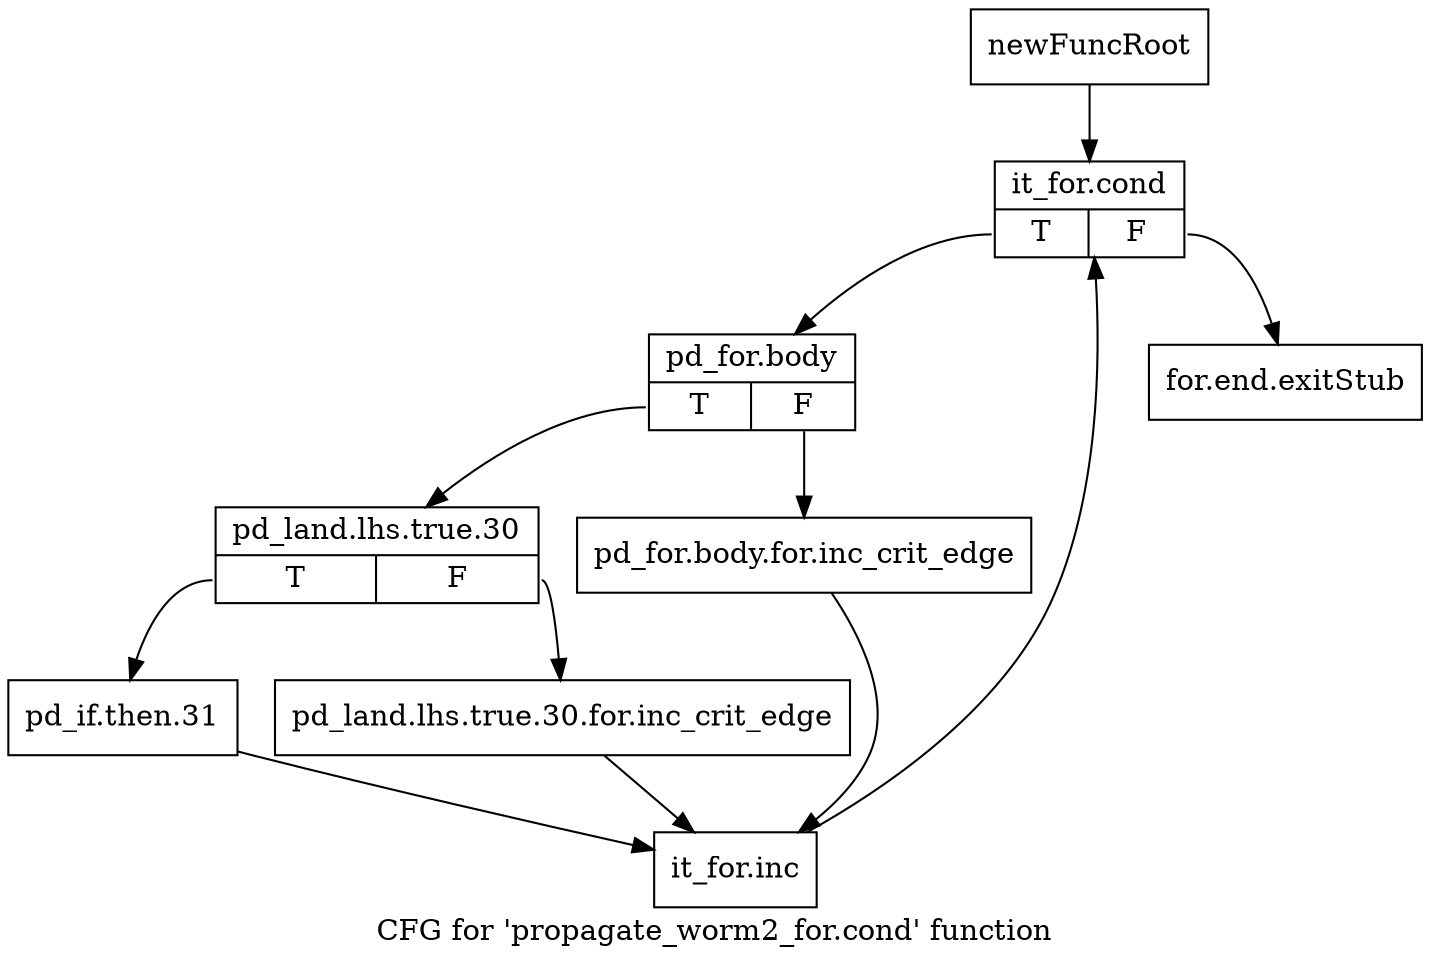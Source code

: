 digraph "CFG for 'propagate_worm2_for.cond' function" {
	label="CFG for 'propagate_worm2_for.cond' function";

	Node0x46ecbd0 [shape=record,label="{newFuncRoot}"];
	Node0x46ecbd0 -> Node0x46f19f0;
	Node0x46f19a0 [shape=record,label="{for.end.exitStub}"];
	Node0x46f19f0 [shape=record,label="{it_for.cond|{<s0>T|<s1>F}}"];
	Node0x46f19f0:s0 -> Node0x46f1a40;
	Node0x46f19f0:s1 -> Node0x46f19a0;
	Node0x46f1a40 [shape=record,label="{pd_for.body|{<s0>T|<s1>F}}"];
	Node0x46f1a40:s0 -> Node0x46f1ae0;
	Node0x46f1a40:s1 -> Node0x46f1a90;
	Node0x46f1a90 [shape=record,label="{pd_for.body.for.inc_crit_edge}"];
	Node0x46f1a90 -> Node0x46f1bd0;
	Node0x46f1ae0 [shape=record,label="{pd_land.lhs.true.30|{<s0>T|<s1>F}}"];
	Node0x46f1ae0:s0 -> Node0x46f1b80;
	Node0x46f1ae0:s1 -> Node0x46f1b30;
	Node0x46f1b30 [shape=record,label="{pd_land.lhs.true.30.for.inc_crit_edge}"];
	Node0x46f1b30 -> Node0x46f1bd0;
	Node0x46f1b80 [shape=record,label="{pd_if.then.31}"];
	Node0x46f1b80 -> Node0x46f1bd0;
	Node0x46f1bd0 [shape=record,label="{it_for.inc}"];
	Node0x46f1bd0 -> Node0x46f19f0;
}
